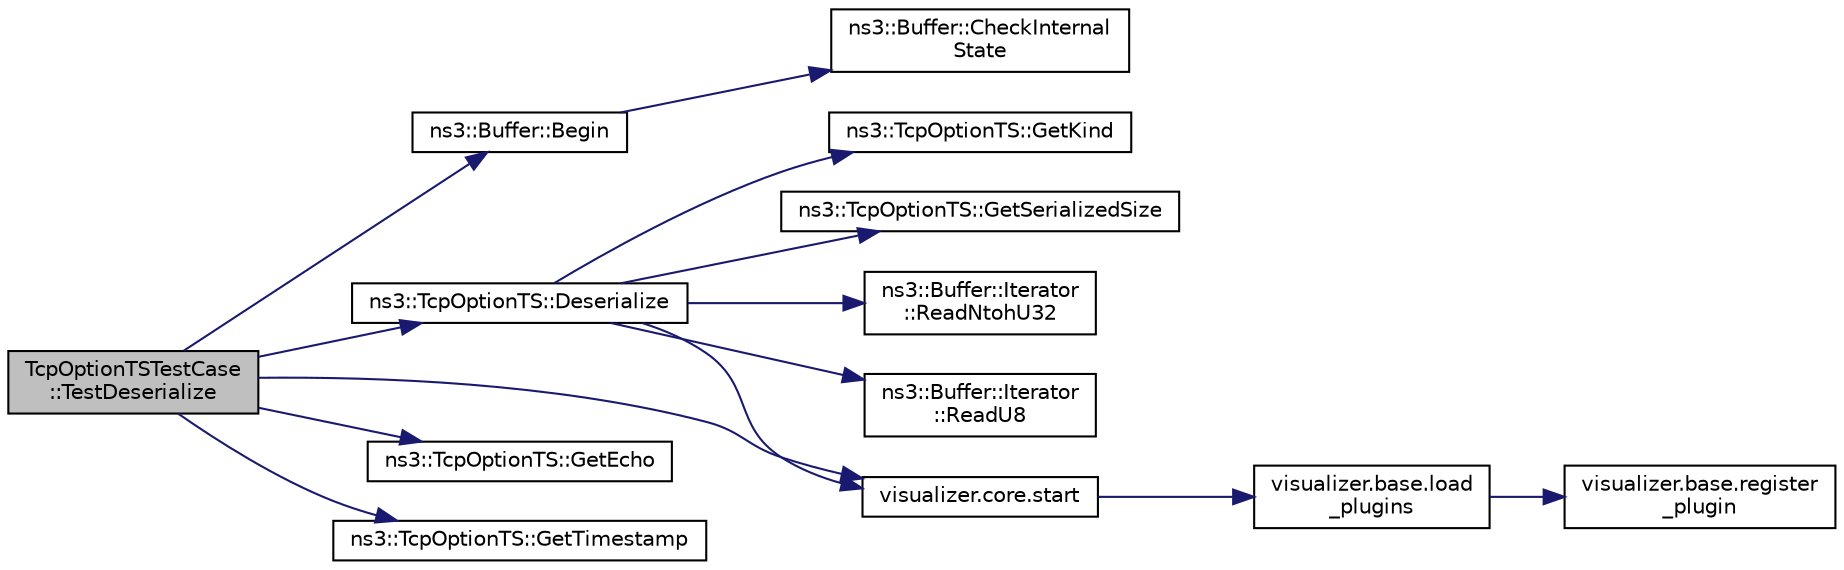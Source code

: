 digraph "TcpOptionTSTestCase::TestDeserialize"
{
 // LATEX_PDF_SIZE
  edge [fontname="Helvetica",fontsize="10",labelfontname="Helvetica",labelfontsize="10"];
  node [fontname="Helvetica",fontsize="10",shape=record];
  rankdir="LR";
  Node1 [label="TcpOptionTSTestCase\l::TestDeserialize",height=0.2,width=0.4,color="black", fillcolor="grey75", style="filled", fontcolor="black",tooltip="Deserialization test."];
  Node1 -> Node2 [color="midnightblue",fontsize="10",style="solid",fontname="Helvetica"];
  Node2 [label="ns3::Buffer::Begin",height=0.2,width=0.4,color="black", fillcolor="white", style="filled",URL="$classns3_1_1_buffer.html#acb977a0179de9abe4e295ce22023b4ca",tooltip=" "];
  Node2 -> Node3 [color="midnightblue",fontsize="10",style="solid",fontname="Helvetica"];
  Node3 [label="ns3::Buffer::CheckInternal\lState",height=0.2,width=0.4,color="black", fillcolor="white", style="filled",URL="$classns3_1_1_buffer.html#a200897ee202518b0d2bf91ead4e82be9",tooltip="Checks the internal buffer structures consistency."];
  Node1 -> Node4 [color="midnightblue",fontsize="10",style="solid",fontname="Helvetica"];
  Node4 [label="ns3::TcpOptionTS::Deserialize",height=0.2,width=0.4,color="black", fillcolor="white", style="filled",URL="$classns3_1_1_tcp_option_t_s.html#ae71464d31dff111b7bb6bf3bd0bd43b3",tooltip="Deserialize the Option from a buffer iterator."];
  Node4 -> Node5 [color="midnightblue",fontsize="10",style="solid",fontname="Helvetica"];
  Node5 [label="ns3::TcpOptionTS::GetKind",height=0.2,width=0.4,color="black", fillcolor="white", style="filled",URL="$classns3_1_1_tcp_option_t_s.html#a350011c5f4acbcec04d2f7249bd850cd",tooltip="Get the ‘kind’ (as in RFC 793) of this option."];
  Node4 -> Node6 [color="midnightblue",fontsize="10",style="solid",fontname="Helvetica"];
  Node6 [label="ns3::TcpOptionTS::GetSerializedSize",height=0.2,width=0.4,color="black", fillcolor="white", style="filled",URL="$classns3_1_1_tcp_option_t_s.html#a9cba82d0dd742d5f97dc9baffb929f21",tooltip="Returns number of bytes required for Option serialization."];
  Node4 -> Node7 [color="midnightblue",fontsize="10",style="solid",fontname="Helvetica"];
  Node7 [label="ns3::Buffer::Iterator\l::ReadNtohU32",height=0.2,width=0.4,color="black", fillcolor="white", style="filled",URL="$classns3_1_1_buffer_1_1_iterator.html#af6873e0c53e5338902802dedff2159d1",tooltip=" "];
  Node4 -> Node8 [color="midnightblue",fontsize="10",style="solid",fontname="Helvetica"];
  Node8 [label="ns3::Buffer::Iterator\l::ReadU8",height=0.2,width=0.4,color="black", fillcolor="white", style="filled",URL="$classns3_1_1_buffer_1_1_iterator.html#a7d7d5299e27ecf41aef37e315984ad5a",tooltip=" "];
  Node4 -> Node9 [color="midnightblue",fontsize="10",style="solid",fontname="Helvetica"];
  Node9 [label="visualizer.core.start",height=0.2,width=0.4,color="black", fillcolor="white", style="filled",URL="$namespacevisualizer_1_1core.html#a2a35e5d8a34af358b508dac8635754e0",tooltip=" "];
  Node9 -> Node10 [color="midnightblue",fontsize="10",style="solid",fontname="Helvetica"];
  Node10 [label="visualizer.base.load\l_plugins",height=0.2,width=0.4,color="black", fillcolor="white", style="filled",URL="$namespacevisualizer_1_1base.html#ad171497a5ff1afe0a73bedaebf35448f",tooltip=" "];
  Node10 -> Node11 [color="midnightblue",fontsize="10",style="solid",fontname="Helvetica"];
  Node11 [label="visualizer.base.register\l_plugin",height=0.2,width=0.4,color="black", fillcolor="white", style="filled",URL="$namespacevisualizer_1_1base.html#a6b0ffcff1e17ec4027496f50177e5b9e",tooltip=" "];
  Node1 -> Node12 [color="midnightblue",fontsize="10",style="solid",fontname="Helvetica"];
  Node12 [label="ns3::TcpOptionTS::GetEcho",height=0.2,width=0.4,color="black", fillcolor="white", style="filled",URL="$classns3_1_1_tcp_option_t_s.html#a634e6cb4365c7421bd0432f5493cc0c5",tooltip="Get the timestamp echo stored in the Option."];
  Node1 -> Node13 [color="midnightblue",fontsize="10",style="solid",fontname="Helvetica"];
  Node13 [label="ns3::TcpOptionTS::GetTimestamp",height=0.2,width=0.4,color="black", fillcolor="white", style="filled",URL="$classns3_1_1_tcp_option_t_s.html#aa2822271998f2bb6adf1b623333df6e0",tooltip="Get the timestamp stored in the Option."];
  Node1 -> Node9 [color="midnightblue",fontsize="10",style="solid",fontname="Helvetica"];
}
